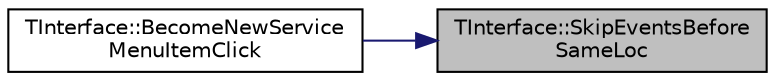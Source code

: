digraph "TInterface::SkipEventsBeforeSameLoc"
{
 // INTERACTIVE_SVG=YES
 // LATEX_PDF_SIZE
  edge [fontname="Helvetica",fontsize="10",labelfontname="Helvetica",labelfontsize="10"];
  node [fontname="Helvetica",fontsize="10",shape=record];
  rankdir="RL";
  Node1 [label="TInterface::SkipEventsBefore\lSameLoc",height=0.2,width=0.4,color="black", fillcolor="grey75", style="filled", fontcolor="black",tooltip="used when change early to the next service (Fns, Fns-sh, Frh-sh or F-nshs) to advance the action poin..."];
  Node1 -> Node2 [dir="back",color="midnightblue",fontsize="10",style="solid",fontname="Helvetica"];
  Node2 [label="TInterface::BecomeNewService\lMenuItemClick",height=0.2,width=0.4,color="black", fillcolor="white", style="filled",URL="$class_t_interface.html#a0e9af41ff305fe2813385fce38b73206",tooltip=" "];
}
